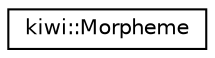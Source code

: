 digraph "Graphical Class Hierarchy"
{
 // LATEX_PDF_SIZE
  edge [fontname="Helvetica",fontsize="10",labelfontname="Helvetica",labelfontsize="10"];
  node [fontname="Helvetica",fontsize="10",shape=record];
  rankdir="LR";
  Node0 [label="kiwi::Morpheme",height=0.2,width=0.4,color="black", fillcolor="white", style="filled",URL="$structkiwi_1_1Morpheme.html",tooltip="형태소에 관한 모든 정보를 담는 구조체의 템플릿"];
}
